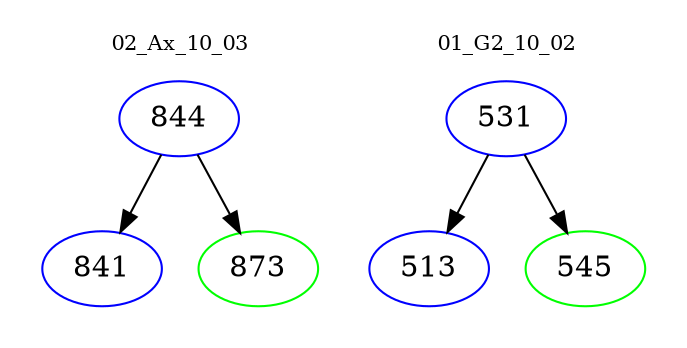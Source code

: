 digraph{
subgraph cluster_0 {
color = white
label = "02_Ax_10_03";
fontsize=10;
T0_844 [label="844", color="blue"]
T0_844 -> T0_841 [color="black"]
T0_841 [label="841", color="blue"]
T0_844 -> T0_873 [color="black"]
T0_873 [label="873", color="green"]
}
subgraph cluster_1 {
color = white
label = "01_G2_10_02";
fontsize=10;
T1_531 [label="531", color="blue"]
T1_531 -> T1_513 [color="black"]
T1_513 [label="513", color="blue"]
T1_531 -> T1_545 [color="black"]
T1_545 [label="545", color="green"]
}
}
